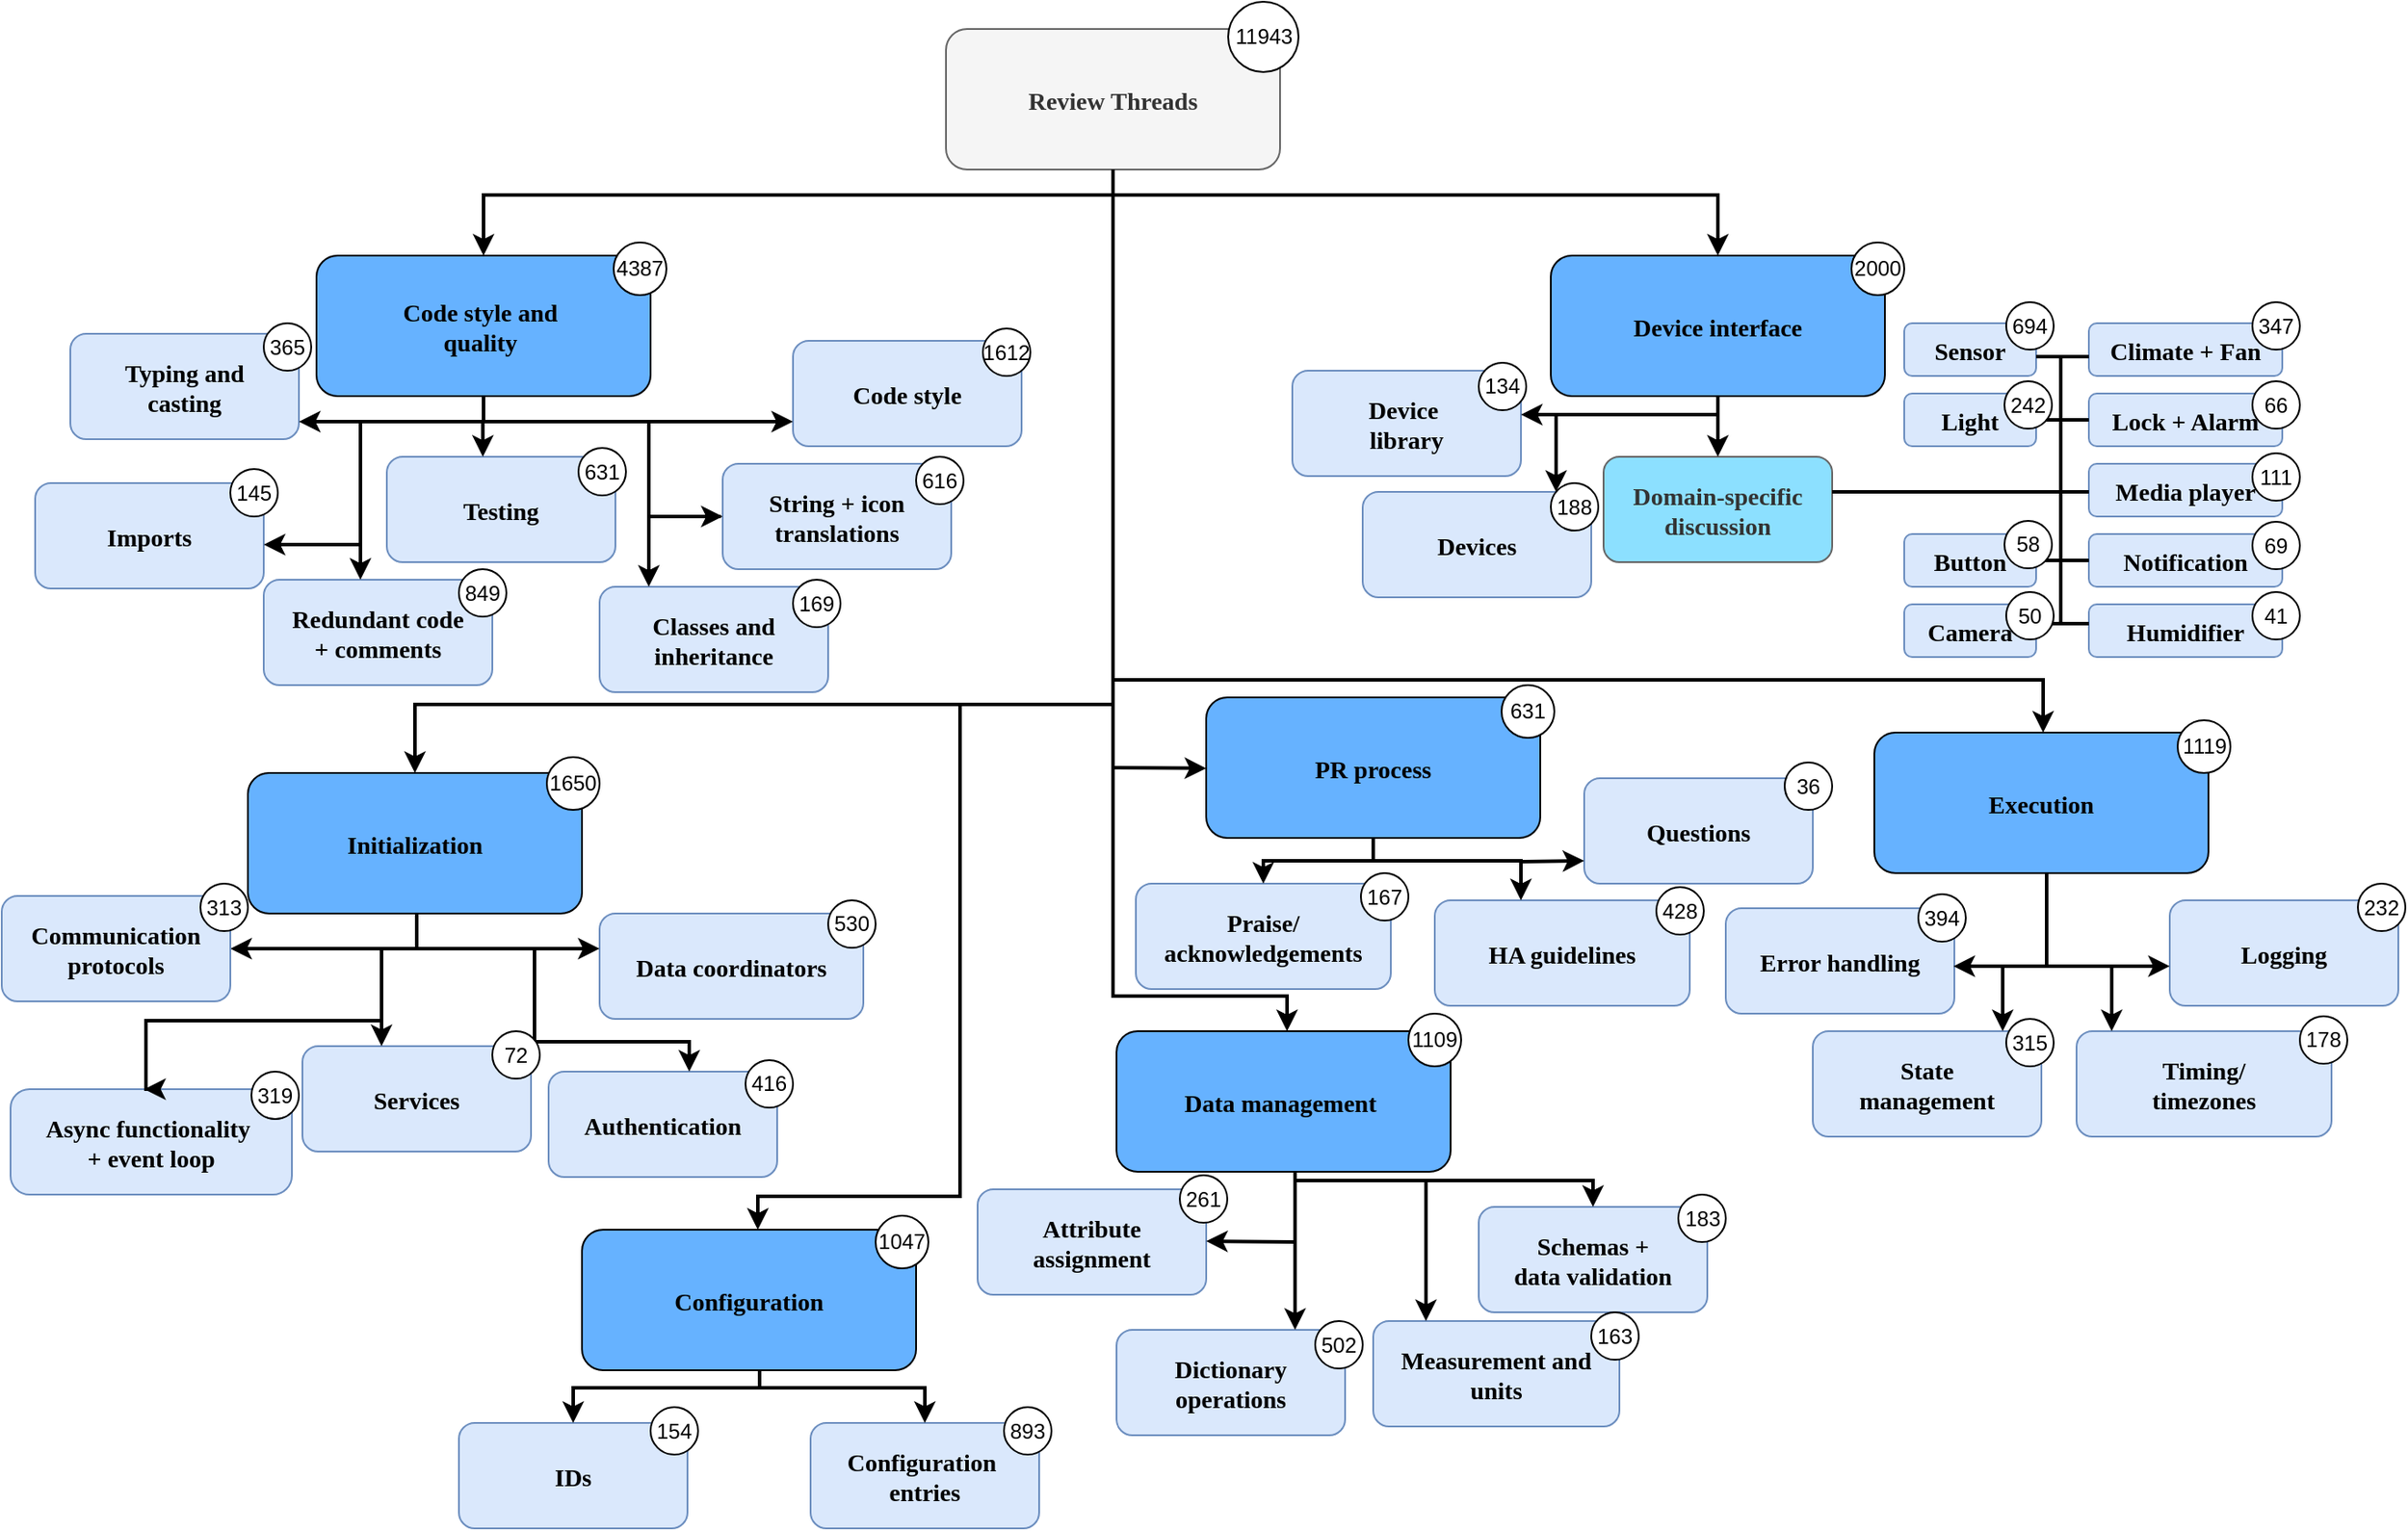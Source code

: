 <mxfile version="26.1.0">
  <diagram name="Page-1" id="2c0d36ab-eaac-3732-788b-9136903baeff">
    <mxGraphModel dx="2252" dy="1243" grid="1" gridSize="10" guides="1" tooltips="1" connect="1" arrows="1" fold="1" page="1" pageScale="1.5" pageWidth="1169" pageHeight="827" background="none" math="0" shadow="0">
      <root>
        <mxCell id="0" />
        <mxCell id="1" parent="0" />
        <mxCell id="2" value="Review Threads" style="rounded=1;fillColor=#f5f5f5;strokeColor=#666666;fontColor=#333333;fontStyle=1;fontFamily=Tahoma;fontSize=14" parent="1" vertex="1">
          <mxGeometry x="757" y="185.5" width="190" height="80" as="geometry" />
        </mxCell>
        <mxCell id="4" value="Device interface" style="rounded=1;fillColor=#66B2FF;gradientColor=none;strokeColor=default;fontColor=default;fontStyle=1;fontFamily=Tahoma;fontSize=14;" parent="1" vertex="1">
          <mxGeometry x="1101.0" y="314.5" width="190" height="80" as="geometry" />
        </mxCell>
        <mxCell id="9" value="" style="edgeStyle=elbowEdgeStyle;elbow=vertical;strokeWidth=2;rounded=0" parent="1" source="2" target="4" edge="1">
          <mxGeometry x="337" y="215.5" width="100" height="100" as="geometry">
            <mxPoint x="852" y="244.5" as="sourcePoint" />
            <mxPoint x="437" y="194.5" as="targetPoint" />
            <Array as="points">
              <mxPoint x="1050" y="280" />
            </Array>
          </mxGeometry>
        </mxCell>
        <mxCell id="10" value="Data management " style="rounded=1;fillColor=#66B2FF;gradientColor=none;strokeColor=default;fontColor=default;fontStyle=1;fontFamily=Tahoma;fontSize=14;" parent="1" vertex="1">
          <mxGeometry x="854" y="756" width="190" height="80" as="geometry" />
        </mxCell>
        <mxCell id="13" value="Code style and &#xa;quality " style="rounded=1;fontStyle=1;fontFamily=Tahoma;fontSize=14;fillColor=#66B2FF;strokeColor=light-dark(#000000, #5c79a3);" parent="1" vertex="1">
          <mxGeometry x="399" y="314.5" width="190" height="80" as="geometry" />
        </mxCell>
        <mxCell id="14" value="Imports" style="rounded=1;fillColor=#dae8fc;strokeColor=#6c8ebf;fontStyle=1;fontFamily=Tahoma;fontSize=14" parent="1" vertex="1">
          <mxGeometry x="239" y="444" width="130" height="60" as="geometry" />
        </mxCell>
        <mxCell id="16" value="Redundant code&#xa;+ comments" style="rounded=1;fillColor=#dae8fc;strokeColor=#6c8ebf;fontStyle=1;fontFamily=Tahoma;fontSize=14" parent="1" vertex="1">
          <mxGeometry x="369" y="499" width="130" height="60" as="geometry" />
        </mxCell>
        <mxCell id="17" value="Code style" style="rounded=1;fontStyle=1;fontFamily=Tahoma;fontSize=14;fillColor=#dae8fc;strokeColor=#6c8ebf;" parent="1" vertex="1">
          <mxGeometry x="670" y="363" width="130" height="60" as="geometry" />
        </mxCell>
        <mxCell id="18" value="Classes and&#xa;inheritance" style="rounded=1;fillColor=#dae8fc;strokeColor=#6c8ebf;fontStyle=1;fontFamily=Tahoma;fontSize=14" parent="1" vertex="1">
          <mxGeometry x="560" y="503" width="130" height="60" as="geometry" />
        </mxCell>
        <mxCell id="29" value="Authentication" style="rounded=1;fillColor=#dae8fc;strokeColor=#6c8ebf;fontStyle=1;fontFamily=Tahoma;fontSize=14" parent="1" vertex="1">
          <mxGeometry x="531" y="779" width="130" height="60" as="geometry" />
        </mxCell>
        <mxCell id="33" value="Configuration &#xa;entries" style="rounded=1;fillColor=#dae8fc;strokeColor=#6c8ebf;fontStyle=1;fontFamily=Tahoma;fontSize=14" parent="1" vertex="1">
          <mxGeometry x="680" y="979" width="130" height="60" as="geometry" />
        </mxCell>
        <mxCell id="41" value="Dictionary&#xa;operations" style="rounded=1;fillColor=#dae8fc;strokeColor=#6c8ebf;fontStyle=1;fontFamily=Tahoma;fontSize=14" parent="1" vertex="1">
          <mxGeometry x="854" y="926" width="130" height="60" as="geometry" />
        </mxCell>
        <mxCell id="42" value="Attribute&#xa;assignment" style="rounded=1;fillColor=#dae8fc;strokeColor=#6c8ebf;fontStyle=1;fontFamily=Tahoma;fontSize=14" parent="1" vertex="1">
          <mxGeometry x="775" y="846" width="130" height="60" as="geometry" />
        </mxCell>
        <mxCell id="43" value="Schemas +&#xa;data validation" style="rounded=1;fillColor=#dae8fc;strokeColor=#6c8ebf;fontStyle=1;fontFamily=Tahoma;fontSize=14" parent="1" vertex="1">
          <mxGeometry x="1060" y="856" width="130" height="60" as="geometry" />
        </mxCell>
        <mxCell id="44" value="Domain-specific&#xa;discussion" style="rounded=1;fillColor=#8CE0FF;strokeColor=#666666;fontStyle=1;fontFamily=Tahoma;fontSize=14;fontColor=#333333;" parent="1" vertex="1">
          <mxGeometry x="1131" y="429.0" width="130" height="60" as="geometry" />
        </mxCell>
        <mxCell id="48" value="Device &#xa;library" style="rounded=1;fillColor=#dae8fc;strokeColor=#6c8ebf;fontStyle=1;fontFamily=Tahoma;fontSize=14" parent="1" vertex="1">
          <mxGeometry x="954" y="380" width="130" height="60" as="geometry" />
        </mxCell>
        <mxCell id="61" value="" style="edgeStyle=elbowEdgeStyle;elbow=vertical;strokeWidth=2;rounded=0" parent="1" edge="1">
          <mxGeometry x="-23" y="135.5" width="100" height="100" as="geometry">
            <mxPoint x="852" y="265.5" as="sourcePoint" />
            <mxPoint x="494" y="314.5" as="targetPoint" />
            <Array as="points">
              <mxPoint x="670" y="280" />
            </Array>
          </mxGeometry>
        </mxCell>
        <mxCell id="103" value="" style="edgeStyle=elbowEdgeStyle;elbow=vertical;strokeWidth=2;rounded=0" parent="1" edge="1">
          <mxGeometry x="-23" y="135.5" width="100" height="100" as="geometry">
            <mxPoint x="955.55" y="836" as="sourcePoint" />
            <mxPoint x="955.55" y="926" as="targetPoint" />
            <Array as="points">
              <mxPoint x="955.55" y="906" />
            </Array>
          </mxGeometry>
        </mxCell>
        <mxCell id="105" value="" style="edgeStyle=elbowEdgeStyle;elbow=vertical;strokeWidth=2;rounded=0" parent="1" source="4" target="44" edge="1">
          <mxGeometry x="-23" y="135.5" width="100" height="100" as="geometry">
            <mxPoint x="-79" y="214.5" as="sourcePoint" />
            <mxPoint x="21" y="114.5" as="targetPoint" />
          </mxGeometry>
        </mxCell>
        <mxCell id="l-jHCrnwmfXqRq9-ljeA-123" value="Async functionality &#xa;+ event loop" style="rounded=1;fillColor=#dae8fc;strokeColor=#6c8ebf;fontStyle=1;fontFamily=Tahoma;fontSize=14;arcSize=18;" parent="1" vertex="1">
          <mxGeometry x="225" y="789" width="160" height="60" as="geometry" />
        </mxCell>
        <mxCell id="l-jHCrnwmfXqRq9-ljeA-124" value="Data coordinators" style="rounded=1;fillColor=#dae8fc;strokeColor=#6c8ebf;fontStyle=1;fontFamily=Tahoma;fontSize=14" parent="1" vertex="1">
          <mxGeometry x="560" y="689" width="150" height="60" as="geometry" />
        </mxCell>
        <mxCell id="l-jHCrnwmfXqRq9-ljeA-126" value="Typing and&#xa;casting" style="rounded=1;fillColor=#dae8fc;strokeColor=#6c8ebf;fontStyle=1;fontFamily=Tahoma;fontSize=14" parent="1" vertex="1">
          <mxGeometry x="259" y="359" width="130" height="60" as="geometry" />
        </mxCell>
        <mxCell id="l-jHCrnwmfXqRq9-ljeA-131" value="Measurement and&#xa;units" style="rounded=1;fillColor=#dae8fc;strokeColor=#6c8ebf;fontStyle=1;fontFamily=Tahoma;fontSize=14" parent="1" vertex="1">
          <mxGeometry x="1000" y="921" width="140" height="60" as="geometry" />
        </mxCell>
        <mxCell id="l-jHCrnwmfXqRq9-ljeA-132" value="" style="edgeStyle=elbowEdgeStyle;elbow=vertical;strokeWidth=2;rounded=0" parent="1" target="43" edge="1">
          <mxGeometry x="-23" y="135.5" width="100" height="100" as="geometry">
            <mxPoint x="956" y="841" as="sourcePoint" />
            <mxPoint x="1125" y="861" as="targetPoint" />
            <Array as="points">
              <mxPoint x="1040" y="841" />
            </Array>
          </mxGeometry>
        </mxCell>
        <mxCell id="l-jHCrnwmfXqRq9-ljeA-135" value="Services" style="rounded=1;fillColor=#dae8fc;strokeColor=#6c8ebf;fontStyle=1;fontFamily=Tahoma;fontSize=14" parent="1" vertex="1">
          <mxGeometry x="391" y="764.5" width="130" height="60" as="geometry" />
        </mxCell>
        <mxCell id="l-jHCrnwmfXqRq9-ljeA-137" value="Devices" style="rounded=1;fillColor=#dae8fc;strokeColor=#6c8ebf;fontStyle=1;fontFamily=Tahoma;fontSize=14" parent="1" vertex="1">
          <mxGeometry x="994" y="449" width="130" height="60" as="geometry" />
        </mxCell>
        <mxCell id="l-jHCrnwmfXqRq9-ljeA-139" value="Sensor" style="rounded=1;fillColor=#dae8fc;strokeColor=#6c8ebf;fontStyle=1;fontFamily=Tahoma;fontSize=14" parent="1" vertex="1">
          <mxGeometry x="1302" y="353" width="75" height="30" as="geometry" />
        </mxCell>
        <mxCell id="l-jHCrnwmfXqRq9-ljeA-140" value="Climate + Fan" style="rounded=1;fillColor=#dae8fc;strokeColor=#6c8ebf;fontStyle=1;fontFamily=Tahoma;fontSize=14" parent="1" vertex="1">
          <mxGeometry x="1407" y="353" width="110" height="30" as="geometry" />
        </mxCell>
        <mxCell id="l-jHCrnwmfXqRq9-ljeA-141" value="Media player" style="rounded=1;fillColor=#dae8fc;strokeColor=#6c8ebf;fontStyle=1;fontFamily=Tahoma;fontSize=14" parent="1" vertex="1">
          <mxGeometry x="1407" y="433" width="110" height="30" as="geometry" />
        </mxCell>
        <mxCell id="l-jHCrnwmfXqRq9-ljeA-142" value="Light" style="rounded=1;fillColor=#dae8fc;strokeColor=#6c8ebf;fontStyle=1;fontFamily=Tahoma;fontSize=14" parent="1" vertex="1">
          <mxGeometry x="1302" y="393" width="75" height="30" as="geometry" />
        </mxCell>
        <mxCell id="l-jHCrnwmfXqRq9-ljeA-143" value="Humidifier" style="rounded=1;fillColor=#dae8fc;strokeColor=#6c8ebf;fontStyle=1;fontFamily=Tahoma;fontSize=14" parent="1" vertex="1">
          <mxGeometry x="1407" y="513" width="110" height="30" as="geometry" />
        </mxCell>
        <mxCell id="l-jHCrnwmfXqRq9-ljeA-144" value="Button" style="rounded=1;fillColor=#dae8fc;strokeColor=#6c8ebf;fontStyle=1;fontFamily=Tahoma;fontSize=14" parent="1" vertex="1">
          <mxGeometry x="1302" y="473" width="75" height="30" as="geometry" />
        </mxCell>
        <mxCell id="l-jHCrnwmfXqRq9-ljeA-145" value="Camera" style="rounded=1;fillColor=#dae8fc;strokeColor=#6c8ebf;fontStyle=1;fontFamily=Tahoma;fontSize=14" parent="1" vertex="1">
          <mxGeometry x="1302" y="513" width="75" height="30" as="geometry" />
        </mxCell>
        <mxCell id="l-jHCrnwmfXqRq9-ljeA-146" value="Lock + Alarm" style="rounded=1;fillColor=#dae8fc;strokeColor=#6c8ebf;fontStyle=1;fontFamily=Tahoma;fontSize=14" parent="1" vertex="1">
          <mxGeometry x="1407" y="393" width="110" height="30" as="geometry" />
        </mxCell>
        <mxCell id="l-jHCrnwmfXqRq9-ljeA-147" value="Notification" style="rounded=1;fillColor=#dae8fc;strokeColor=#6c8ebf;fontStyle=1;fontFamily=Tahoma;fontSize=14" parent="1" vertex="1">
          <mxGeometry x="1407" y="473" width="110" height="30" as="geometry" />
        </mxCell>
        <mxCell id="l-jHCrnwmfXqRq9-ljeA-150" value="Execution" style="rounded=1;fillColor=#66B2FF;gradientColor=none;strokeColor=default;fontColor=default;fontStyle=1;fontFamily=Tahoma;fontSize=14;" parent="1" vertex="1">
          <mxGeometry x="1285.0" y="586" width="190" height="80" as="geometry" />
        </mxCell>
        <mxCell id="l-jHCrnwmfXqRq9-ljeA-151" value="Error handling" style="rounded=1;fillColor=#dae8fc;strokeColor=#6c8ebf;fontStyle=1;fontFamily=Tahoma;fontSize=14" parent="1" vertex="1">
          <mxGeometry x="1200.5" y="686" width="130" height="60" as="geometry" />
        </mxCell>
        <mxCell id="l-jHCrnwmfXqRq9-ljeA-152" value="Logging" style="rounded=1;fillColor=#dae8fc;strokeColor=#6c8ebf;fontStyle=1;fontFamily=Tahoma;fontSize=14" parent="1" vertex="1">
          <mxGeometry x="1453" y="681.5" width="130" height="60" as="geometry" />
        </mxCell>
        <mxCell id="l-jHCrnwmfXqRq9-ljeA-153" value="State&#xa;management" style="rounded=1;fillColor=#dae8fc;strokeColor=#6c8ebf;fontStyle=1;fontFamily=Tahoma;fontSize=14" parent="1" vertex="1">
          <mxGeometry x="1250" y="756" width="130" height="60" as="geometry" />
        </mxCell>
        <mxCell id="l-jHCrnwmfXqRq9-ljeA-154" value="PR process" style="rounded=1;fillColor=#66B2FF;gradientColor=none;strokeColor=default;fontColor=default;fontStyle=1;fontFamily=Tahoma;fontSize=14;" parent="1" vertex="1">
          <mxGeometry x="905.0" y="566" width="190" height="80" as="geometry" />
        </mxCell>
        <mxCell id="l-jHCrnwmfXqRq9-ljeA-155" value="Questions" style="rounded=1;fillColor=#dae8fc;strokeColor=#6c8ebf;fontStyle=1;fontFamily=Tahoma;fontSize=14" parent="1" vertex="1">
          <mxGeometry x="1120" y="612" width="130" height="60" as="geometry" />
        </mxCell>
        <mxCell id="l-jHCrnwmfXqRq9-ljeA-156" value="Praise/&#xa;acknowledgements" style="rounded=1;fillColor=#dae8fc;strokeColor=#6c8ebf;fontStyle=1;fontFamily=Tahoma;fontSize=14" parent="1" vertex="1">
          <mxGeometry x="865" y="672" width="145" height="60" as="geometry" />
        </mxCell>
        <mxCell id="l-jHCrnwmfXqRq9-ljeA-157" value="HA guidelines" style="rounded=1;fillColor=#dae8fc;strokeColor=#6c8ebf;fontStyle=1;fontFamily=Tahoma;fontSize=14" parent="1" vertex="1">
          <mxGeometry x="1035" y="681.5" width="145" height="60" as="geometry" />
        </mxCell>
        <mxCell id="l-jHCrnwmfXqRq9-ljeA-158" value="Timing/&#xa;timezones" style="rounded=1;fillColor=#dae8fc;strokeColor=#6c8ebf;fontStyle=1;fontFamily=Tahoma;fontSize=14" parent="1" vertex="1">
          <mxGeometry x="1400" y="756" width="145" height="60" as="geometry" />
        </mxCell>
        <mxCell id="l-jHCrnwmfXqRq9-ljeA-160" value="Testing" style="rounded=1;fillColor=#dae8fc;strokeColor=#6c8ebf;fontStyle=1;fontFamily=Tahoma;fontSize=14" parent="1" vertex="1">
          <mxGeometry x="439" y="429" width="130" height="60" as="geometry" />
        </mxCell>
        <mxCell id="l-jHCrnwmfXqRq9-ljeA-161" value="" style="edgeStyle=elbowEdgeStyle;elbow=vertical;strokeWidth=2;rounded=0" parent="1" target="12" edge="1">
          <mxGeometry x="-23" y="135.5" width="100" height="100" as="geometry">
            <mxPoint x="852" y="281" as="sourcePoint" />
            <mxPoint x="662" y="641.0" as="targetPoint" />
            <Array as="points">
              <mxPoint x="660" y="570" />
            </Array>
          </mxGeometry>
        </mxCell>
        <mxCell id="l-jHCrnwmfXqRq9-ljeA-163" value="" style="edgeStyle=elbowEdgeStyle;elbow=horizontal;strokeWidth=2;rounded=0" parent="1" target="l-jHCrnwmfXqRq9-ljeA-125" edge="1">
          <mxGeometry x="-23" y="135.5" width="100" height="100" as="geometry">
            <mxPoint x="456" y="689" as="sourcePoint" />
            <mxPoint x="345" y="749" as="targetPoint" />
            <Array as="points">
              <mxPoint x="456" y="749" />
            </Array>
          </mxGeometry>
        </mxCell>
        <mxCell id="l-jHCrnwmfXqRq9-ljeA-125" value="Communication&#xa;protocols" style="rounded=1;fillColor=#dae8fc;strokeColor=#6c8ebf;fontStyle=1;fontFamily=Tahoma;fontSize=14" parent="1" vertex="1">
          <mxGeometry x="220" y="679" width="130" height="60" as="geometry" />
        </mxCell>
        <mxCell id="12" value="Initialization" style="rounded=1;fillColor=#66B2FF;gradientColor=none;strokeColor=default;fontColor=default;fontStyle=1;fontFamily=Tahoma;fontSize=14;" parent="1" vertex="1">
          <mxGeometry x="360.0" y="609" width="190" height="80" as="geometry" />
        </mxCell>
        <mxCell id="DsPwOujlODeQ00mXqI9u-106" value="" style="edgeStyle=elbowEdgeStyle;elbow=vertical;strokeWidth=2;rounded=0" parent="1" target="l-jHCrnwmfXqRq9-ljeA-126" edge="1">
          <mxGeometry x="-23" y="135.5" width="100" height="100" as="geometry">
            <mxPoint x="494" y="394.5" as="sourcePoint" />
            <mxPoint x="364" y="559" as="targetPoint" />
            <Array as="points">
              <mxPoint x="494" y="409" />
            </Array>
          </mxGeometry>
        </mxCell>
        <mxCell id="DsPwOujlODeQ00mXqI9u-107" value="" style="edgeStyle=elbowEdgeStyle;elbow=vertical;strokeWidth=2;rounded=0" parent="1" target="14" edge="1">
          <mxGeometry x="-23" y="135.5" width="100" height="100" as="geometry">
            <mxPoint x="424" y="409" as="sourcePoint" />
            <mxPoint x="339" y="592" as="targetPoint" />
            <Array as="points">
              <mxPoint x="389" y="479" />
            </Array>
          </mxGeometry>
        </mxCell>
        <mxCell id="DsPwOujlODeQ00mXqI9u-109" value="" style="edgeStyle=elbowEdgeStyle;elbow=vertical;strokeWidth=2;rounded=0" parent="1" target="16" edge="1">
          <mxGeometry x="-23" y="135.5" width="100" height="100" as="geometry">
            <mxPoint x="424" y="479" as="sourcePoint" />
            <mxPoint x="339" y="662" as="targetPoint" />
            <Array as="points">
              <mxPoint x="424" y="489" />
            </Array>
          </mxGeometry>
        </mxCell>
        <mxCell id="DsPwOujlODeQ00mXqI9u-111" value="" style="edgeStyle=elbowEdgeStyle;elbow=vertical;strokeWidth=2;rounded=0" parent="1" edge="1">
          <mxGeometry x="-23" y="135.5" width="100" height="100" as="geometry">
            <mxPoint x="493.62" y="410" as="sourcePoint" />
            <mxPoint x="493.62" y="429.0" as="targetPoint" />
            <Array as="points">
              <mxPoint x="493.62" y="420" />
            </Array>
          </mxGeometry>
        </mxCell>
        <mxCell id="DsPwOujlODeQ00mXqI9u-112" value="" style="edgeStyle=elbowEdgeStyle;elbow=vertical;strokeWidth=2;rounded=0" parent="1" target="17" edge="1">
          <mxGeometry x="-23" y="135.5" width="100" height="100" as="geometry">
            <mxPoint x="495" y="409" as="sourcePoint" />
            <mxPoint x="595" y="409" as="targetPoint" />
            <Array as="points">
              <mxPoint x="555" y="409" />
            </Array>
          </mxGeometry>
        </mxCell>
        <mxCell id="DsPwOujlODeQ00mXqI9u-113" value="" style="edgeStyle=elbowEdgeStyle;elbow=vertical;strokeWidth=2;rounded=0" parent="1" target="18" edge="1">
          <mxGeometry x="-23" y="135.5" width="100" height="100" as="geometry">
            <mxPoint x="588" y="409" as="sourcePoint" />
            <mxPoint x="598" y="503" as="targetPoint" />
            <Array as="points">
              <mxPoint x="588" y="490" />
            </Array>
          </mxGeometry>
        </mxCell>
        <mxCell id="DsPwOujlODeQ00mXqI9u-114" value="IDs" style="rounded=1;fillColor=#dae8fc;strokeColor=#6c8ebf;fontStyle=1;fontFamily=Tahoma;fontSize=14" parent="1" vertex="1">
          <mxGeometry x="480" y="979" width="130" height="60" as="geometry" />
        </mxCell>
        <mxCell id="DsPwOujlODeQ00mXqI9u-116" value="Configuration" style="rounded=1;fillColor=#66B2FF;gradientColor=none;strokeColor=default;fontColor=default;fontStyle=1;fontFamily=Tahoma;fontSize=14;" parent="1" vertex="1">
          <mxGeometry x="550.0" y="869" width="190" height="80" as="geometry" />
        </mxCell>
        <mxCell id="DsPwOujlODeQ00mXqI9u-117" value="" style="edgeStyle=orthogonalEdgeStyle;elbow=horizontal;strokeWidth=2;rounded=0" parent="1" edge="1">
          <mxGeometry x="-23" y="135.5" width="100" height="100" as="geometry">
            <mxPoint x="436" y="709" as="sourcePoint" />
            <mxPoint x="301" y="789" as="targetPoint" />
            <Array as="points">
              <mxPoint x="436" y="750" />
              <mxPoint x="302" y="750" />
              <mxPoint x="302" y="789" />
            </Array>
          </mxGeometry>
        </mxCell>
        <mxCell id="DsPwOujlODeQ00mXqI9u-121" value="" style="edgeStyle=elbowEdgeStyle;elbow=horizontal;strokeWidth=2;rounded=0" parent="1" edge="1">
          <mxGeometry x="-23" y="135.5" width="100" height="100" as="geometry">
            <mxPoint x="426" y="750" as="sourcePoint" />
            <mxPoint x="436" y="764.5" as="targetPoint" />
            <Array as="points">
              <mxPoint x="436" y="750" />
            </Array>
          </mxGeometry>
        </mxCell>
        <mxCell id="DsPwOujlODeQ00mXqI9u-122" value="" style="edgeStyle=elbowEdgeStyle;elbow=horizontal;strokeWidth=2;rounded=0" parent="1" target="l-jHCrnwmfXqRq9-ljeA-124" edge="1">
          <mxGeometry x="-23" y="135.5" width="100" height="100" as="geometry">
            <mxPoint x="457" y="709" as="sourcePoint" />
            <mxPoint x="536.0" y="729" as="targetPoint" />
            <Array as="points">
              <mxPoint x="491" y="709" />
            </Array>
          </mxGeometry>
        </mxCell>
        <mxCell id="DsPwOujlODeQ00mXqI9u-123" value="" style="edgeStyle=orthogonalEdgeStyle;elbow=horizontal;strokeWidth=2;rounded=0" parent="1" target="29" edge="1">
          <mxGeometry x="-23" y="135.5" width="100" height="100" as="geometry">
            <mxPoint x="521" y="709" as="sourcePoint" />
            <mxPoint x="611" y="772" as="targetPoint" />
            <Array as="points">
              <mxPoint x="523" y="762" />
              <mxPoint x="611" y="762" />
            </Array>
          </mxGeometry>
        </mxCell>
        <mxCell id="DsPwOujlODeQ00mXqI9u-126" value="" style="edgeStyle=orthogonalEdgeStyle;elbow=horizontal;strokeWidth=2;rounded=0" parent="1" target="DsPwOujlODeQ00mXqI9u-116" edge="1">
          <mxGeometry x="-23" y="135.5" width="100" height="100" as="geometry">
            <mxPoint x="765" y="570" as="sourcePoint" />
            <mxPoint x="630" y="889" as="targetPoint" />
            <Array as="points">
              <mxPoint x="765" y="850" />
              <mxPoint x="650" y="850" />
            </Array>
          </mxGeometry>
        </mxCell>
        <mxCell id="DsPwOujlODeQ00mXqI9u-129" value="" style="edgeStyle=orthogonalEdgeStyle;elbow=horizontal;strokeWidth=2;rounded=0" parent="1" target="DsPwOujlODeQ00mXqI9u-114" edge="1">
          <mxGeometry x="-23" y="135.5" width="100" height="100" as="geometry">
            <mxPoint x="651" y="949" as="sourcePoint" />
            <mxPoint x="516" y="1029" as="targetPoint" />
            <Array as="points">
              <mxPoint x="651" y="959" />
              <mxPoint x="545" y="959" />
            </Array>
          </mxGeometry>
        </mxCell>
        <mxCell id="DsPwOujlODeQ00mXqI9u-130" value="" style="edgeStyle=orthogonalEdgeStyle;elbow=horizontal;strokeWidth=2;rounded=0;" parent="1" target="33" edge="1">
          <mxGeometry x="-23" y="135.5" width="100" height="100" as="geometry">
            <mxPoint x="651" y="949" as="sourcePoint" />
            <mxPoint x="740" y="969" as="targetPoint" />
            <Array as="points">
              <mxPoint x="651" y="959" />
              <mxPoint x="745" y="959" />
            </Array>
          </mxGeometry>
        </mxCell>
        <mxCell id="DsPwOujlODeQ00mXqI9u-134" value="" style="edgeStyle=elbowEdgeStyle;elbow=vertical;strokeWidth=2;rounded=0;endArrow=none;startFill=0;" parent="1" edge="1">
          <mxGeometry x="-23" y="135.5" width="100" height="100" as="geometry">
            <mxPoint x="1391" y="373" as="sourcePoint" />
            <mxPoint x="1391" y="523" as="targetPoint" />
          </mxGeometry>
        </mxCell>
        <mxCell id="DsPwOujlODeQ00mXqI9u-135" value="" style="edgeStyle=elbowEdgeStyle;elbow=vertical;strokeWidth=2;rounded=0;endArrow=none;startFill=0;" parent="1" edge="1">
          <mxGeometry x="-23" y="135.5" width="100" height="100" as="geometry">
            <mxPoint x="1377" y="524" as="sourcePoint" />
            <mxPoint x="1407" y="524" as="targetPoint" />
          </mxGeometry>
        </mxCell>
        <mxCell id="DsPwOujlODeQ00mXqI9u-136" value="" style="edgeStyle=elbowEdgeStyle;elbow=vertical;strokeWidth=2;rounded=0;endArrow=none;startFill=0;" parent="1" source="l-jHCrnwmfXqRq9-ljeA-144" target="l-jHCrnwmfXqRq9-ljeA-147" edge="1">
          <mxGeometry x="-23" y="135.5" width="100" height="100" as="geometry">
            <mxPoint x="1347" y="487.67" as="sourcePoint" />
            <mxPoint x="1490" y="487.67" as="targetPoint" />
          </mxGeometry>
        </mxCell>
        <mxCell id="DsPwOujlODeQ00mXqI9u-138" value="" style="edgeStyle=elbowEdgeStyle;elbow=vertical;strokeWidth=2;rounded=0;endArrow=none;startFill=0;" parent="1" edge="1">
          <mxGeometry x="-23" y="135.5" width="100" height="100" as="geometry">
            <mxPoint x="1377" y="372" as="sourcePoint" />
            <mxPoint x="1407" y="372" as="targetPoint" />
          </mxGeometry>
        </mxCell>
        <mxCell id="DsPwOujlODeQ00mXqI9u-139" value="" style="edgeStyle=elbowEdgeStyle;elbow=vertical;strokeWidth=2;rounded=0" parent="1" target="48" edge="1">
          <mxGeometry x="-23" y="135.5" width="100" height="100" as="geometry">
            <mxPoint x="1195" y="405" as="sourcePoint" />
            <mxPoint x="1085" y="405.0" as="targetPoint" />
            <Array as="points">
              <mxPoint x="1195" y="405" />
            </Array>
          </mxGeometry>
        </mxCell>
        <mxCell id="DsPwOujlODeQ00mXqI9u-140" value="" style="edgeStyle=elbowEdgeStyle;elbow=vertical;strokeWidth=2;rounded=0;" parent="1" target="l-jHCrnwmfXqRq9-ljeA-137" edge="1">
          <mxGeometry x="-23" y="135.5" width="100" height="100" as="geometry">
            <mxPoint x="1104" y="406" as="sourcePoint" />
            <mxPoint x="1104" y="440" as="targetPoint" />
            <Array as="points">
              <mxPoint x="1104" y="429" />
            </Array>
          </mxGeometry>
        </mxCell>
        <mxCell id="DsPwOujlODeQ00mXqI9u-141" value="" style="edgeStyle=elbowEdgeStyle;elbow=vertical;strokeWidth=2;rounded=0;endArrow=none;startFill=0;" parent="1" edge="1">
          <mxGeometry x="-23" y="135.5" width="100" height="100" as="geometry">
            <mxPoint x="1261" y="449" as="sourcePoint" />
            <mxPoint x="1407" y="448.889" as="targetPoint" />
          </mxGeometry>
        </mxCell>
        <mxCell id="DsPwOujlODeQ00mXqI9u-142" value="" style="edgeStyle=elbowEdgeStyle;elbow=vertical;strokeWidth=2;rounded=0;endArrow=none;startFill=0;" parent="1" source="l-jHCrnwmfXqRq9-ljeA-142" target="l-jHCrnwmfXqRq9-ljeA-146" edge="1">
          <mxGeometry x="-23" y="135.5" width="100" height="100" as="geometry">
            <mxPoint x="1364" y="407.72" as="sourcePoint" />
            <mxPoint x="1394" y="407.72" as="targetPoint" />
          </mxGeometry>
        </mxCell>
        <mxCell id="DsPwOujlODeQ00mXqI9u-144" value="" style="edgeStyle=orthogonalEdgeStyle;elbow=horizontal;strokeWidth=2;rounded=0" parent="1" edge="1">
          <mxGeometry x="-23" y="135.5" width="100" height="100" as="geometry">
            <mxPoint x="852" y="556" as="sourcePoint" />
            <mxPoint x="951" y="756" as="targetPoint" />
            <Array as="points">
              <mxPoint x="852" y="736" />
              <mxPoint x="951" y="736" />
            </Array>
          </mxGeometry>
        </mxCell>
        <mxCell id="DsPwOujlODeQ00mXqI9u-146" value="" style="edgeStyle=elbowEdgeStyle;elbow=vertical;strokeWidth=2;rounded=0" parent="1" target="42" edge="1">
          <mxGeometry x="-23" y="135.5" width="100" height="100" as="geometry">
            <mxPoint x="956" y="876" as="sourcePoint" />
            <mxPoint x="901" y="875.55" as="targetPoint" />
            <Array as="points">
              <mxPoint x="1029" y="875.55" />
            </Array>
          </mxGeometry>
        </mxCell>
        <mxCell id="DsPwOujlODeQ00mXqI9u-147" value="" style="edgeStyle=elbowEdgeStyle;elbow=vertical;strokeWidth=2;rounded=0" parent="1" target="l-jHCrnwmfXqRq9-ljeA-131" edge="1">
          <mxGeometry x="-23" y="135.5" width="100" height="100" as="geometry">
            <mxPoint x="1030" y="841" as="sourcePoint" />
            <mxPoint x="1030" y="931" as="targetPoint" />
            <Array as="points">
              <mxPoint x="1030" y="911" />
            </Array>
          </mxGeometry>
        </mxCell>
        <mxCell id="DsPwOujlODeQ00mXqI9u-148" value="" style="edgeStyle=elbowEdgeStyle;elbow=vertical;strokeWidth=2;rounded=0" parent="1" source="l-jHCrnwmfXqRq9-ljeA-154" target="l-jHCrnwmfXqRq9-ljeA-156" edge="1">
          <mxGeometry x="-23" y="135.5" width="100" height="100" as="geometry">
            <mxPoint x="1000" y="636" as="sourcePoint" />
            <mxPoint x="1000" y="716" as="targetPoint" />
            <Array as="points" />
          </mxGeometry>
        </mxCell>
        <mxCell id="DsPwOujlODeQ00mXqI9u-149" value="" style="edgeStyle=elbowEdgeStyle;elbow=vertical;strokeWidth=2;rounded=0" parent="1" target="l-jHCrnwmfXqRq9-ljeA-157" edge="1">
          <mxGeometry x="-23" y="135.5" width="100" height="100" as="geometry">
            <mxPoint x="1000" y="659" as="sourcePoint" />
            <mxPoint x="1169" y="674" as="targetPoint" />
            <Array as="points">
              <mxPoint x="1084" y="659" />
            </Array>
          </mxGeometry>
        </mxCell>
        <mxCell id="DsPwOujlODeQ00mXqI9u-150" value="" style="edgeStyle=elbowEdgeStyle;elbow=vertical;strokeWidth=2;rounded=0" parent="1" target="l-jHCrnwmfXqRq9-ljeA-155" edge="1">
          <mxGeometry x="-23" y="135.5" width="100" height="100" as="geometry">
            <mxPoint x="1084" y="659.45" as="sourcePoint" />
            <mxPoint x="1113" y="659" as="targetPoint" />
            <Array as="points">
              <mxPoint x="1157" y="659" />
            </Array>
          </mxGeometry>
        </mxCell>
        <mxCell id="DsPwOujlODeQ00mXqI9u-151" value="" style="edgeStyle=elbowEdgeStyle;elbow=vertical;strokeWidth=2;rounded=0" parent="1" target="l-jHCrnwmfXqRq9-ljeA-154" edge="1">
          <mxGeometry x="-23" y="135.5" width="100" height="100" as="geometry">
            <mxPoint x="853" y="606" as="sourcePoint" />
            <mxPoint x="904.0" y="606.33" as="targetPoint" />
            <Array as="points">
              <mxPoint x="993" y="606.33" />
            </Array>
          </mxGeometry>
        </mxCell>
        <mxCell id="DsPwOujlODeQ00mXqI9u-152" value="" style="edgeStyle=elbowEdgeStyle;elbow=vertical;strokeWidth=2;rounded=0" parent="1" edge="1">
          <mxGeometry x="-23" y="135.5" width="100" height="100" as="geometry">
            <mxPoint x="851" y="556" as="sourcePoint" />
            <mxPoint x="1381" y="586" as="targetPoint" />
            <Array as="points">
              <mxPoint x="1381" y="556" />
            </Array>
          </mxGeometry>
        </mxCell>
        <mxCell id="DsPwOujlODeQ00mXqI9u-153" value="" style="edgeStyle=orthogonalEdgeStyle;elbow=horizontal;strokeWidth=2;rounded=0;" parent="1" target="l-jHCrnwmfXqRq9-ljeA-152" edge="1">
          <mxGeometry x="-23" y="135.5" width="100" height="100" as="geometry">
            <mxPoint x="1383" y="666" as="sourcePoint" />
            <mxPoint x="1471" y="736" as="targetPoint" />
            <Array as="points">
              <mxPoint x="1383" y="719" />
            </Array>
          </mxGeometry>
        </mxCell>
        <mxCell id="DsPwOujlODeQ00mXqI9u-154" value="" style="edgeStyle=elbowEdgeStyle;elbow=vertical;strokeWidth=2;rounded=0" parent="1" target="l-jHCrnwmfXqRq9-ljeA-158" edge="1">
          <mxGeometry x="-23" y="135.5" width="100" height="100" as="geometry">
            <mxPoint x="1420" y="718.5" as="sourcePoint" />
            <mxPoint x="1504" y="741.5" as="targetPoint" />
            <Array as="points">
              <mxPoint x="1420" y="726" />
            </Array>
          </mxGeometry>
        </mxCell>
        <mxCell id="DsPwOujlODeQ00mXqI9u-155" value="" style="edgeStyle=orthogonalEdgeStyle;elbow=horizontal;strokeWidth=2;rounded=0;" parent="1" edge="1">
          <mxGeometry x="-23" y="135.5" width="100" height="100" as="geometry">
            <mxPoint x="1383" y="719" as="sourcePoint" />
            <mxPoint x="1330" y="719" as="targetPoint" />
            <Array as="points" />
          </mxGeometry>
        </mxCell>
        <mxCell id="DsPwOujlODeQ00mXqI9u-156" value="" style="edgeStyle=elbowEdgeStyle;elbow=vertical;strokeWidth=2;rounded=0" parent="1" edge="1">
          <mxGeometry x="-23" y="135.5" width="100" height="100" as="geometry">
            <mxPoint x="1358" y="718.5" as="sourcePoint" />
            <mxPoint x="1358" y="756" as="targetPoint" />
            <Array as="points">
              <mxPoint x="1358" y="726" />
            </Array>
          </mxGeometry>
        </mxCell>
        <mxCell id="Vo9DHlcTvtW10fHLxGXu-105" value="4387" style="ellipse;whiteSpace=wrap;html=1;aspect=fixed;fillColor=light-dark(#FFFFFF,var(--ge-dark-color, #121212));" parent="1" vertex="1">
          <mxGeometry x="568" y="307" width="30" height="30" as="geometry" />
        </mxCell>
        <mxCell id="6wfpH-VNdj0XWaP_QxWf-105" value="String + icon&#xa;translations" style="rounded=1;fontStyle=1;fontFamily=Tahoma;fontSize=14;fillColor=#dae8fc;strokeColor=#6c8ebf;" parent="1" vertex="1">
          <mxGeometry x="630" y="433" width="130" height="60" as="geometry" />
        </mxCell>
        <mxCell id="6wfpH-VNdj0XWaP_QxWf-106" value="" style="edgeStyle=elbowEdgeStyle;elbow=vertical;strokeWidth=2;rounded=0" parent="1" target="6wfpH-VNdj0XWaP_QxWf-105" edge="1">
          <mxGeometry x="-23" y="135.5" width="100" height="100" as="geometry">
            <mxPoint x="589" y="463" as="sourcePoint" />
            <mxPoint x="660" y="463" as="targetPoint" />
            <Array as="points">
              <mxPoint x="629" y="463" />
              <mxPoint x="609" y="463" />
            </Array>
          </mxGeometry>
        </mxCell>
        <mxCell id="d2jf34gkUPlu4Y7FvHrK-107" value="365" style="ellipse;whiteSpace=wrap;html=1;aspect=fixed;" vertex="1" parent="1">
          <mxGeometry x="369" y="353" width="27" height="27" as="geometry" />
        </mxCell>
        <mxCell id="d2jf34gkUPlu4Y7FvHrK-108" value="145" style="ellipse;whiteSpace=wrap;html=1;aspect=fixed;" vertex="1" parent="1">
          <mxGeometry x="350" y="436" width="27" height="27" as="geometry" />
        </mxCell>
        <mxCell id="d2jf34gkUPlu4Y7FvHrK-109" value="849" style="ellipse;whiteSpace=wrap;html=1;aspect=fixed;" vertex="1" parent="1">
          <mxGeometry x="480" y="493" width="27" height="27" as="geometry" />
        </mxCell>
        <mxCell id="d2jf34gkUPlu4Y7FvHrK-110" value="169" style="ellipse;whiteSpace=wrap;html=1;aspect=fixed;" vertex="1" parent="1">
          <mxGeometry x="670" y="499" width="27" height="27" as="geometry" />
        </mxCell>
        <mxCell id="d2jf34gkUPlu4Y7FvHrK-111" value="616" style="ellipse;whiteSpace=wrap;html=1;aspect=fixed;" vertex="1" parent="1">
          <mxGeometry x="740" y="429" width="27" height="27" as="geometry" />
        </mxCell>
        <mxCell id="d2jf34gkUPlu4Y7FvHrK-112" value="1612" style="ellipse;whiteSpace=wrap;html=1;aspect=fixed;" vertex="1" parent="1">
          <mxGeometry x="778" y="356" width="27" height="27" as="geometry" />
        </mxCell>
        <mxCell id="d2jf34gkUPlu4Y7FvHrK-113" value="631" style="ellipse;whiteSpace=wrap;html=1;aspect=fixed;" vertex="1" parent="1">
          <mxGeometry x="548" y="424" width="27" height="27" as="geometry" />
        </mxCell>
        <mxCell id="d2jf34gkUPlu4Y7FvHrK-114" value="134" style="ellipse;whiteSpace=wrap;html=1;aspect=fixed;" vertex="1" parent="1">
          <mxGeometry x="1060" y="375.5" width="27" height="27" as="geometry" />
        </mxCell>
        <mxCell id="d2jf34gkUPlu4Y7FvHrK-115" value="188" style="ellipse;whiteSpace=wrap;html=1;aspect=fixed;" vertex="1" parent="1">
          <mxGeometry x="1101" y="444" width="27" height="27" as="geometry" />
        </mxCell>
        <mxCell id="d2jf34gkUPlu4Y7FvHrK-116" value="694" style="ellipse;whiteSpace=wrap;html=1;aspect=fixed;" vertex="1" parent="1">
          <mxGeometry x="1360" y="341" width="27" height="27" as="geometry" />
        </mxCell>
        <mxCell id="d2jf34gkUPlu4Y7FvHrK-117" value="347" style="ellipse;whiteSpace=wrap;html=1;aspect=fixed;" vertex="1" parent="1">
          <mxGeometry x="1500" y="341" width="27" height="27" as="geometry" />
        </mxCell>
        <mxCell id="d2jf34gkUPlu4Y7FvHrK-118" value="242" style="ellipse;whiteSpace=wrap;html=1;aspect=fixed;" vertex="1" parent="1">
          <mxGeometry x="1359" y="386" width="27" height="27" as="geometry" />
        </mxCell>
        <mxCell id="d2jf34gkUPlu4Y7FvHrK-119" value="58" style="ellipse;whiteSpace=wrap;html=1;aspect=fixed;" vertex="1" parent="1">
          <mxGeometry x="1359" y="465.5" width="27" height="27" as="geometry" />
        </mxCell>
        <mxCell id="d2jf34gkUPlu4Y7FvHrK-120" value="66" style="ellipse;whiteSpace=wrap;html=1;aspect=fixed;" vertex="1" parent="1">
          <mxGeometry x="1500" y="386" width="27" height="27" as="geometry" />
        </mxCell>
        <mxCell id="d2jf34gkUPlu4Y7FvHrK-121" value="111" style="ellipse;whiteSpace=wrap;html=1;aspect=fixed;" vertex="1" parent="1">
          <mxGeometry x="1500" y="427" width="27" height="27" as="geometry" />
        </mxCell>
        <mxCell id="d2jf34gkUPlu4Y7FvHrK-123" value="69" style="ellipse;whiteSpace=wrap;html=1;aspect=fixed;" vertex="1" parent="1">
          <mxGeometry x="1500" y="466" width="27" height="27" as="geometry" />
        </mxCell>
        <mxCell id="d2jf34gkUPlu4Y7FvHrK-124" value="41" style="ellipse;whiteSpace=wrap;html=1;aspect=fixed;" vertex="1" parent="1">
          <mxGeometry x="1500" y="506" width="27" height="27" as="geometry" />
        </mxCell>
        <mxCell id="d2jf34gkUPlu4Y7FvHrK-125" value="50" style="ellipse;whiteSpace=wrap;html=1;aspect=fixed;" vertex="1" parent="1">
          <mxGeometry x="1360" y="506" width="27" height="27" as="geometry" />
        </mxCell>
        <mxCell id="d2jf34gkUPlu4Y7FvHrK-126" value="232" style="ellipse;whiteSpace=wrap;html=1;aspect=fixed;" vertex="1" parent="1">
          <mxGeometry x="1560" y="672" width="27" height="27" as="geometry" />
        </mxCell>
        <mxCell id="d2jf34gkUPlu4Y7FvHrK-128" value="313" style="ellipse;whiteSpace=wrap;html=1;aspect=fixed;" vertex="1" parent="1">
          <mxGeometry x="333" y="672" width="27" height="27" as="geometry" />
        </mxCell>
        <mxCell id="d2jf34gkUPlu4Y7FvHrK-129" value="319" style="ellipse;whiteSpace=wrap;html=1;aspect=fixed;" vertex="1" parent="1">
          <mxGeometry x="362" y="779" width="27" height="27" as="geometry" />
        </mxCell>
        <mxCell id="d2jf34gkUPlu4Y7FvHrK-130" value="72" style="ellipse;whiteSpace=wrap;html=1;aspect=fixed;" vertex="1" parent="1">
          <mxGeometry x="499" y="756" width="27" height="27" as="geometry" />
        </mxCell>
        <mxCell id="d2jf34gkUPlu4Y7FvHrK-131" value="416" style="ellipse;whiteSpace=wrap;html=1;aspect=fixed;" vertex="1" parent="1">
          <mxGeometry x="643" y="772.5" width="27" height="27" as="geometry" />
        </mxCell>
        <mxCell id="d2jf34gkUPlu4Y7FvHrK-132" value="530" style="ellipse;whiteSpace=wrap;html=1;aspect=fixed;" vertex="1" parent="1">
          <mxGeometry x="690" y="681.5" width="27" height="27" as="geometry" />
        </mxCell>
        <mxCell id="d2jf34gkUPlu4Y7FvHrK-133" value="154" style="ellipse;whiteSpace=wrap;html=1;aspect=fixed;" vertex="1" parent="1">
          <mxGeometry x="589" y="970" width="27" height="27" as="geometry" />
        </mxCell>
        <mxCell id="d2jf34gkUPlu4Y7FvHrK-134" value="893" style="ellipse;whiteSpace=wrap;html=1;aspect=fixed;" vertex="1" parent="1">
          <mxGeometry x="790" y="970" width="27" height="27" as="geometry" />
        </mxCell>
        <mxCell id="d2jf34gkUPlu4Y7FvHrK-135" value="261" style="ellipse;whiteSpace=wrap;html=1;aspect=fixed;" vertex="1" parent="1">
          <mxGeometry x="890" y="838" width="27" height="27" as="geometry" />
        </mxCell>
        <mxCell id="d2jf34gkUPlu4Y7FvHrK-136" value="502" style="ellipse;whiteSpace=wrap;html=1;aspect=fixed;" vertex="1" parent="1">
          <mxGeometry x="967" y="921" width="27" height="27" as="geometry" />
        </mxCell>
        <mxCell id="d2jf34gkUPlu4Y7FvHrK-137" value="163" style="ellipse;whiteSpace=wrap;html=1;aspect=fixed;" vertex="1" parent="1">
          <mxGeometry x="1124" y="916" width="27" height="27" as="geometry" />
        </mxCell>
        <mxCell id="d2jf34gkUPlu4Y7FvHrK-138" value="183" style="ellipse;whiteSpace=wrap;html=1;aspect=fixed;" vertex="1" parent="1">
          <mxGeometry x="1173.5" y="849" width="27" height="27" as="geometry" />
        </mxCell>
        <mxCell id="d2jf34gkUPlu4Y7FvHrK-139" value="1109" style="ellipse;whiteSpace=wrap;html=1;aspect=fixed;fillColor=light-dark(#FFFFFF,var(--ge-dark-color, #121212));" vertex="1" parent="1">
          <mxGeometry x="1020" y="746" width="30" height="30" as="geometry" />
        </mxCell>
        <mxCell id="d2jf34gkUPlu4Y7FvHrK-140" value="1047" style="ellipse;whiteSpace=wrap;html=1;aspect=fixed;fillColor=light-dark(#FFFFFF,var(--ge-dark-color, #121212));" vertex="1" parent="1">
          <mxGeometry x="717" y="861" width="30" height="30" as="geometry" />
        </mxCell>
        <mxCell id="d2jf34gkUPlu4Y7FvHrK-141" value="1650" style="ellipse;whiteSpace=wrap;html=1;aspect=fixed;fillColor=light-dark(#FFFFFF,var(--ge-dark-color, #121212));" vertex="1" parent="1">
          <mxGeometry x="530" y="600" width="30" height="30" as="geometry" />
        </mxCell>
        <mxCell id="d2jf34gkUPlu4Y7FvHrK-142" value="167" style="ellipse;whiteSpace=wrap;html=1;aspect=fixed;" vertex="1" parent="1">
          <mxGeometry x="993" y="666" width="27" height="27" as="geometry" />
        </mxCell>
        <mxCell id="d2jf34gkUPlu4Y7FvHrK-143" value="428" style="ellipse;whiteSpace=wrap;html=1;aspect=fixed;" vertex="1" parent="1">
          <mxGeometry x="1161" y="674" width="27" height="27" as="geometry" />
        </mxCell>
        <mxCell id="d2jf34gkUPlu4Y7FvHrK-144" value="36" style="ellipse;whiteSpace=wrap;html=1;aspect=fixed;" vertex="1" parent="1">
          <mxGeometry x="1234" y="603" width="27" height="27" as="geometry" />
        </mxCell>
        <mxCell id="d2jf34gkUPlu4Y7FvHrK-145" value="394" style="ellipse;whiteSpace=wrap;html=1;aspect=fixed;" vertex="1" parent="1">
          <mxGeometry x="1310" y="678" width="27" height="27" as="geometry" />
        </mxCell>
        <mxCell id="d2jf34gkUPlu4Y7FvHrK-146" value="315" style="ellipse;whiteSpace=wrap;html=1;aspect=fixed;" vertex="1" parent="1">
          <mxGeometry x="1360" y="749" width="27" height="27" as="geometry" />
        </mxCell>
        <mxCell id="d2jf34gkUPlu4Y7FvHrK-147" value="178" style="ellipse;whiteSpace=wrap;html=1;aspect=fixed;" vertex="1" parent="1">
          <mxGeometry x="1527" y="747.5" width="27" height="27" as="geometry" />
        </mxCell>
        <mxCell id="d2jf34gkUPlu4Y7FvHrK-148" value="631" style="ellipse;whiteSpace=wrap;html=1;aspect=fixed;fillColor=light-dark(#FFFFFF,var(--ge-dark-color, #121212));" vertex="1" parent="1">
          <mxGeometry x="1073" y="559" width="30" height="30" as="geometry" />
        </mxCell>
        <mxCell id="d2jf34gkUPlu4Y7FvHrK-149" value="1119" style="ellipse;whiteSpace=wrap;html=1;aspect=fixed;fillColor=light-dark(#FFFFFF,var(--ge-dark-color, #121212));" vertex="1" parent="1">
          <mxGeometry x="1457.5" y="579" width="30" height="30" as="geometry" />
        </mxCell>
        <mxCell id="d2jf34gkUPlu4Y7FvHrK-150" value="2000" style="ellipse;whiteSpace=wrap;html=1;aspect=fixed;fillColor=light-dark(#FFFFFF,var(--ge-dark-color, #121212));" vertex="1" parent="1">
          <mxGeometry x="1272" y="307" width="30" height="30" as="geometry" />
        </mxCell>
        <mxCell id="d2jf34gkUPlu4Y7FvHrK-151" value="11943" style="ellipse;whiteSpace=wrap;html=1;aspect=fixed;fillColor=light-dark(#FFFFFF,var(--ge-dark-color, #121212));" vertex="1" parent="1">
          <mxGeometry x="917.5" y="170" width="40" height="40" as="geometry" />
        </mxCell>
      </root>
    </mxGraphModel>
  </diagram>
</mxfile>

